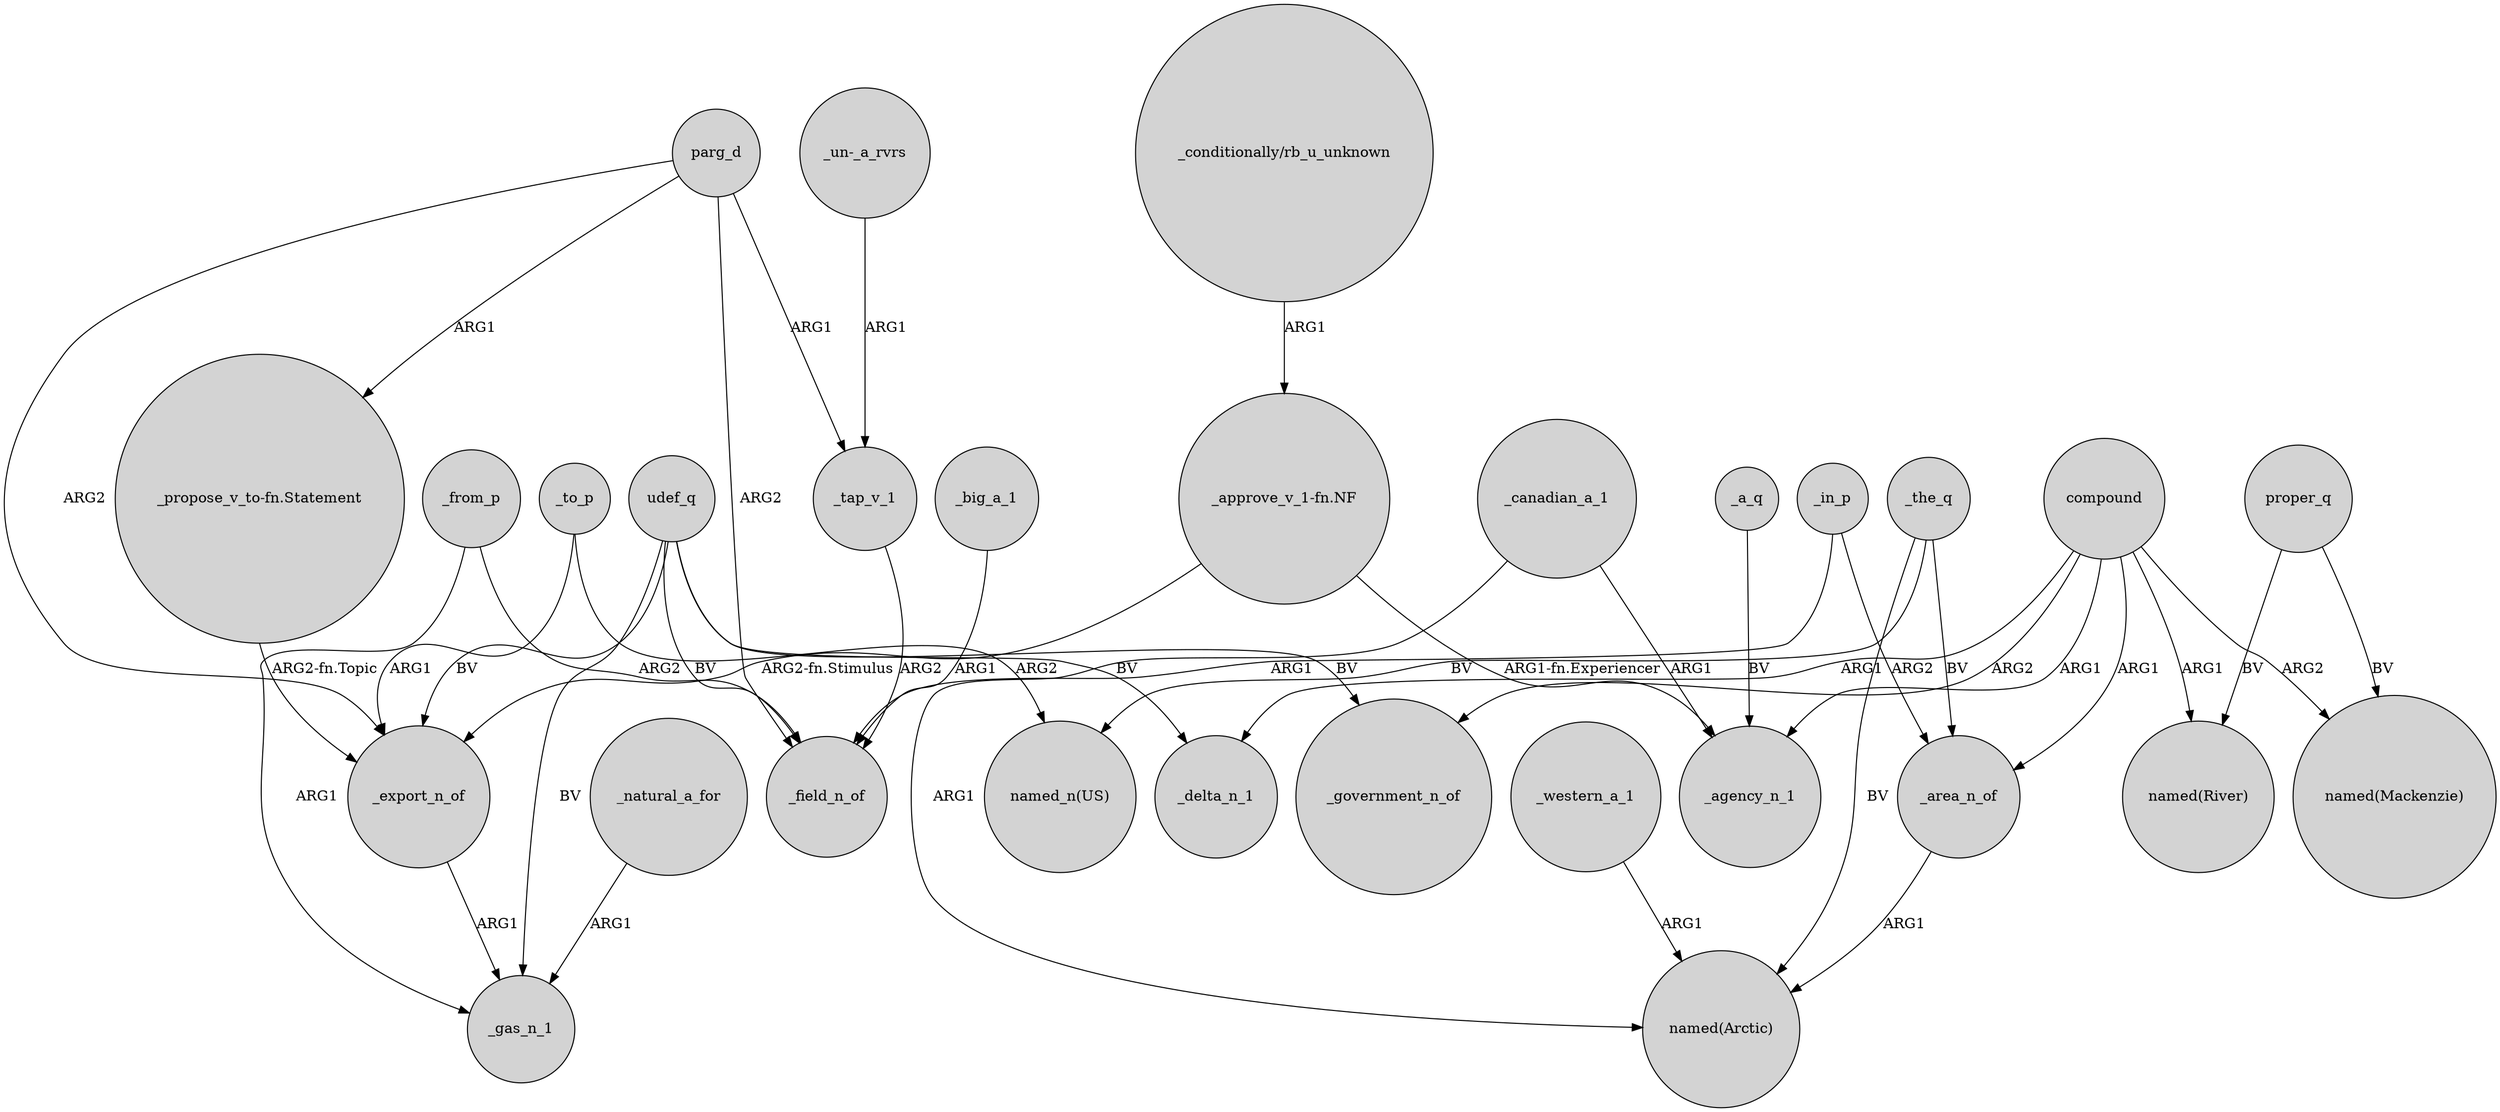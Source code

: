 digraph {
	node [shape=circle style=filled]
	_to_p -> _export_n_of [label=ARG1]
	_from_p -> _gas_n_1 [label=ARG1]
	compound -> _agency_n_1 [label=ARG1]
	_canadian_a_1 -> _agency_n_1 [label=ARG1]
	"_approve_v_1-fn.NF" -> _agency_n_1 [label="ARG1-fn.Experiencer"]
	compound -> _government_n_of [label=ARG2]
	udef_q -> _government_n_of [label=BV]
	_export_n_of -> _gas_n_1 [label=ARG1]
	compound -> _delta_n_1 [label=ARG1]
	_big_a_1 -> _field_n_of [label=ARG1]
	_the_q -> "named(Arctic)" [label=BV]
	_tap_v_1 -> _field_n_of [label=ARG2]
	compound -> "named(River)" [label=ARG1]
	_western_a_1 -> "named(Arctic)" [label=ARG1]
	compound -> "named(Mackenzie)" [label=ARG2]
	parg_d -> "_propose_v_to-fn.Statement" [label=ARG1]
	_area_n_of -> "named(Arctic)" [label=ARG1]
	udef_q -> _field_n_of [label=BV]
	"_conditionally/rb_u_unknown" -> "_approve_v_1-fn.NF" [label=ARG1]
	_to_p -> "named_n(US)" [label=ARG2]
	_the_q -> "named_n(US)" [label=BV]
	parg_d -> _export_n_of [label=ARG2]
	"_un-_a_rvrs" -> _tap_v_1 [label=ARG1]
	parg_d -> _tap_v_1 [label=ARG1]
	proper_q -> "named(River)" [label=BV]
	udef_q -> _delta_n_1 [label=BV]
	udef_q -> _gas_n_1 [label=BV]
	parg_d -> _field_n_of [label=ARG2]
	udef_q -> _export_n_of [label=BV]
	_the_q -> _area_n_of [label=BV]
	_natural_a_for -> _gas_n_1 [label=ARG1]
	_a_q -> _agency_n_1 [label=BV]
	"_approve_v_1-fn.NF" -> _export_n_of [label="ARG2-fn.Stimulus"]
	_in_p -> _area_n_of [label=ARG2]
	proper_q -> "named(Mackenzie)" [label=BV]
	_canadian_a_1 -> "named(Arctic)" [label=ARG1]
	_in_p -> _field_n_of [label=ARG1]
	compound -> _area_n_of [label=ARG1]
	_from_p -> _field_n_of [label=ARG2]
	"_propose_v_to-fn.Statement" -> _export_n_of [label="ARG2-fn.Topic"]
}
